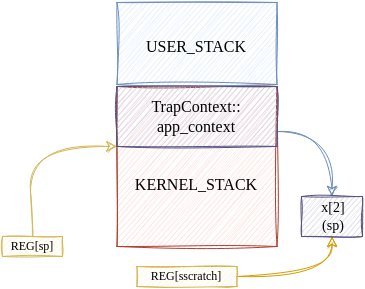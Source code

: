 <mxfile version="20.3.0" type="device"><diagram id="d6ODU09mdnSjUEBCaof0" name="第 1 页"><mxGraphModel dx="535" dy="-1992" grid="1" gridSize="10" guides="1" tooltips="1" connect="1" arrows="1" fold="1" page="1" pageScale="1" pageWidth="827" pageHeight="1169" math="0" shadow="0"><root><mxCell id="0"/><mxCell id="1" parent="0"/><mxCell id="SmrSA9nQ6zfHBLgKl-SO-2" value="&lt;font style=&quot;font-size: 8px;&quot;&gt;&lt;br&gt;KERNEL_STACK&lt;br&gt;&lt;/font&gt;" style="rounded=0;whiteSpace=wrap;html=1;fillColor=#fad9d5;strokeColor=#ae4132;sketch=1;strokeWidth=0.5;fontFamily=Hack Nerd Font;" parent="1" vertex="1"><mxGeometry x="98.25" y="3142" width="80" height="80" as="geometry"/></mxCell><mxCell id="SmrSA9nQ6zfHBLgKl-SO-3" style="edgeStyle=orthogonalEdgeStyle;curved=1;sketch=1;orthogonalLoop=1;jettySize=auto;html=1;entryX=0;entryY=1;entryDx=0;entryDy=0;strokeWidth=0.5;fontFamily=Hack Nerd Font;fontSize=8;startArrow=none;startFill=0;endArrow=classic;endFill=1;startSize=4;endSize=4;sourcePerimeterSpacing=4;targetPerimeterSpacing=4;fillColor=#fff2cc;strokeColor=#d6b656;exitX=0.5;exitY=0;exitDx=0;exitDy=0;" parent="1" source="SmrSA9nQ6zfHBLgKl-SO-4" target="SmrSA9nQ6zfHBLgKl-SO-8" edge="1"><mxGeometry relative="1" as="geometry"><Array as="points"><mxPoint x="55" y="3217"/><mxPoint x="55" y="3172"/></Array></mxGeometry></mxCell><mxCell id="SmrSA9nQ6zfHBLgKl-SO-4" value="REG[sp]" style="rounded=0;whiteSpace=wrap;html=1;sketch=1;strokeColor=#d6b656;strokeWidth=0.5;fontFamily=Hack Nerd Font;fontSize=6;fillColor=#fff2cc;" parent="1" vertex="1"><mxGeometry x="41" y="3217" width="30" height="10" as="geometry"/></mxCell><mxCell id="SmrSA9nQ6zfHBLgKl-SO-5" style="edgeStyle=orthogonalEdgeStyle;curved=1;sketch=1;orthogonalLoop=1;jettySize=auto;html=1;entryX=0.5;entryY=1;entryDx=0;entryDy=0;strokeWidth=0.5;fontFamily=Hack Nerd Font;fontSize=7;startArrow=none;startFill=0;endArrow=classic;endFill=1;startSize=4;endSize=4;sourcePerimeterSpacing=0;targetPerimeterSpacing=0;fillColor=#ffe6cc;strokeColor=#d79b00;" parent="1" source="SmrSA9nQ6zfHBLgKl-SO-6" target="SmrSA9nQ6zfHBLgKl-SO-9" edge="1"><mxGeometry relative="1" as="geometry"/></mxCell><mxCell id="SmrSA9nQ6zfHBLgKl-SO-6" value="REG[sscratch]" style="rounded=0;whiteSpace=wrap;html=1;sketch=1;strokeColor=#d6b656;strokeWidth=0.5;fontFamily=Hack Nerd Font;fontSize=6;fillColor=#fff2cc;" parent="1" vertex="1"><mxGeometry x="108.25" y="3232" width="50" height="10" as="geometry"/></mxCell><mxCell id="SmrSA9nQ6zfHBLgKl-SO-7" style="edgeStyle=orthogonalEdgeStyle;curved=1;sketch=1;orthogonalLoop=1;jettySize=auto;html=1;exitX=1;exitY=0.75;exitDx=0;exitDy=0;entryX=0.5;entryY=0;entryDx=0;entryDy=0;strokeWidth=0.5;fontFamily=Hack Nerd Font;fontSize=8;startArrow=none;startFill=0;endArrow=classic;endFill=1;startSize=4;endSize=4;sourcePerimeterSpacing=4;targetPerimeterSpacing=4;fillColor=#dae8fc;strokeColor=#6c8ebf;" parent="1" source="SmrSA9nQ6zfHBLgKl-SO-8" target="SmrSA9nQ6zfHBLgKl-SO-9" edge="1"><mxGeometry relative="1" as="geometry"/></mxCell><mxCell id="SmrSA9nQ6zfHBLgKl-SO-8" value="&lt;span style=&quot;&quot;&gt;TrapContext::&lt;/span&gt;&lt;font&gt;&lt;br&gt;app_context&lt;br&gt;&lt;/font&gt;" style="rounded=0;whiteSpace=wrap;html=1;sketch=1;strokeWidth=0.5;fontFamily=Hack Nerd Font;fontSize=8;fillColor=#d0cee2;strokeColor=#56517e;" parent="1" vertex="1"><mxGeometry x="98.25" y="3142" width="80" height="30" as="geometry"/></mxCell><mxCell id="SmrSA9nQ6zfHBLgKl-SO-9" value="x[2]&lt;br&gt;(sp)" style="rounded=0;whiteSpace=wrap;html=1;sketch=1;strokeColor=#56517e;strokeWidth=0.5;fontFamily=Hack Nerd Font;fontSize=7;fillColor=#d0cee2;" parent="1" vertex="1"><mxGeometry x="190.5" y="3197" width="30.5" height="20" as="geometry"/></mxCell><mxCell id="SmrSA9nQ6zfHBLgKl-SO-11" value="&lt;font&gt;&lt;span style=&quot;font-size: 8px;&quot;&gt;USER_STACK&lt;/span&gt;&lt;/font&gt;" style="rounded=0;whiteSpace=wrap;html=1;fillColor=#dae8fc;strokeColor=#6c8ebf;sketch=1;strokeWidth=0.5;fontFamily=Hack Nerd Font;" parent="1" vertex="1"><mxGeometry x="98.25" y="3100" width="80" height="41" as="geometry"/></mxCell></root></mxGraphModel></diagram></mxfile>